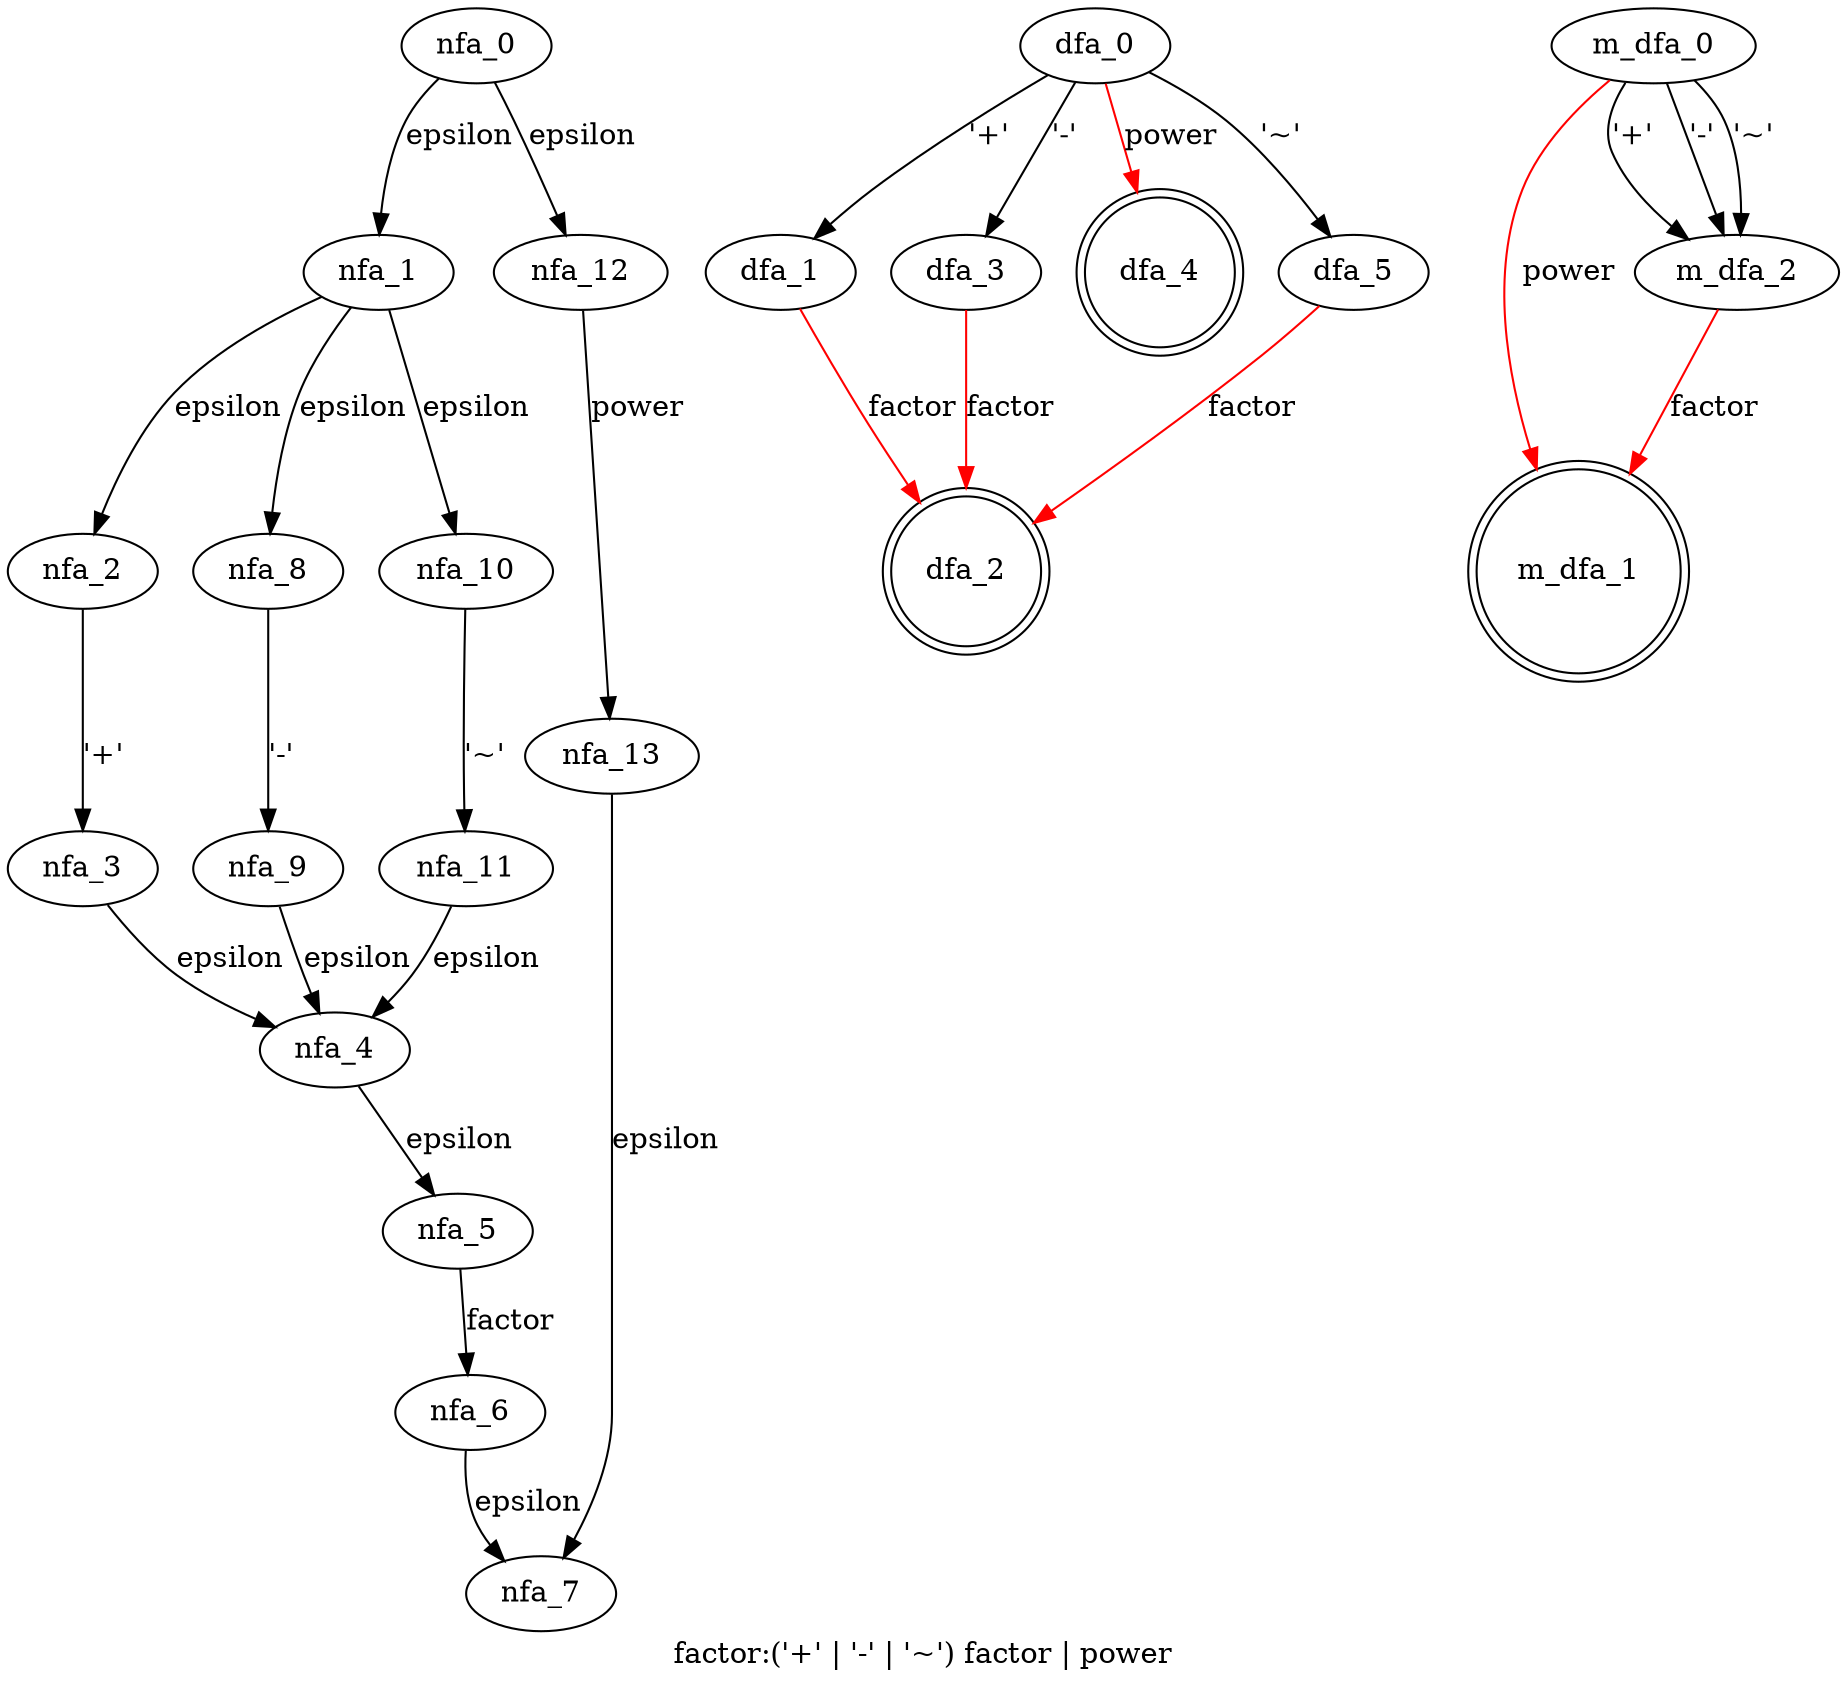 digraph factor {
 graph[label="factor:('+' | '-' | '~') factor | power"]
 subgraph factor_nfa {
  nfa_0->nfa_1[label="epsilon"]
  nfa_1->nfa_2[label="epsilon"]
  nfa_2->nfa_3[label="'+'"]
  nfa_3->nfa_4[label="epsilon"]
  nfa_4->nfa_5[label="epsilon"]
  nfa_5->nfa_6[label="factor"]
  nfa_6->nfa_7[label="epsilon"]
  nfa_1->nfa_8[label="epsilon"]
  nfa_8->nfa_9[label="'-'"]
  nfa_9->nfa_4[label="epsilon"]
  nfa_1->nfa_10[label="epsilon"]
  nfa_10->nfa_11[label="'~'"]
  nfa_11->nfa_4[label="epsilon"]
  nfa_0->nfa_12[label="epsilon"]
  nfa_12->nfa_13[label="power"]
  nfa_13->nfa_7[label="epsilon"]
  }
 subgraph factor_dfa {
  dfa_0->dfa_1[label="'+'"]
  dfa_1->dfa_2[label="factor",color=red]
  dfa_0->dfa_3[label="'-'"]
  dfa_3->dfa_2[label="factor",color=red]
  dfa_0->dfa_4[label="power",color=red]
  dfa_0->dfa_5[label="'~'"]
  dfa_5->dfa_2[label="factor",color=red]
  dfa_2[shape=doublecircle]
  dfa_4[shape=doublecircle]
  }
 subgraph factor_m_dfa {
  m_dfa_0->m_dfa_1[label="power",color=red]
  m_dfa_0->m_dfa_2[label="'+'"]
  m_dfa_2->m_dfa_1[label="factor",color=red]
  m_dfa_0->m_dfa_2[label="'-'"]
  m_dfa_0->m_dfa_2[label="'~'"]
  m_dfa_1[shape=doublecircle]
  }
}
